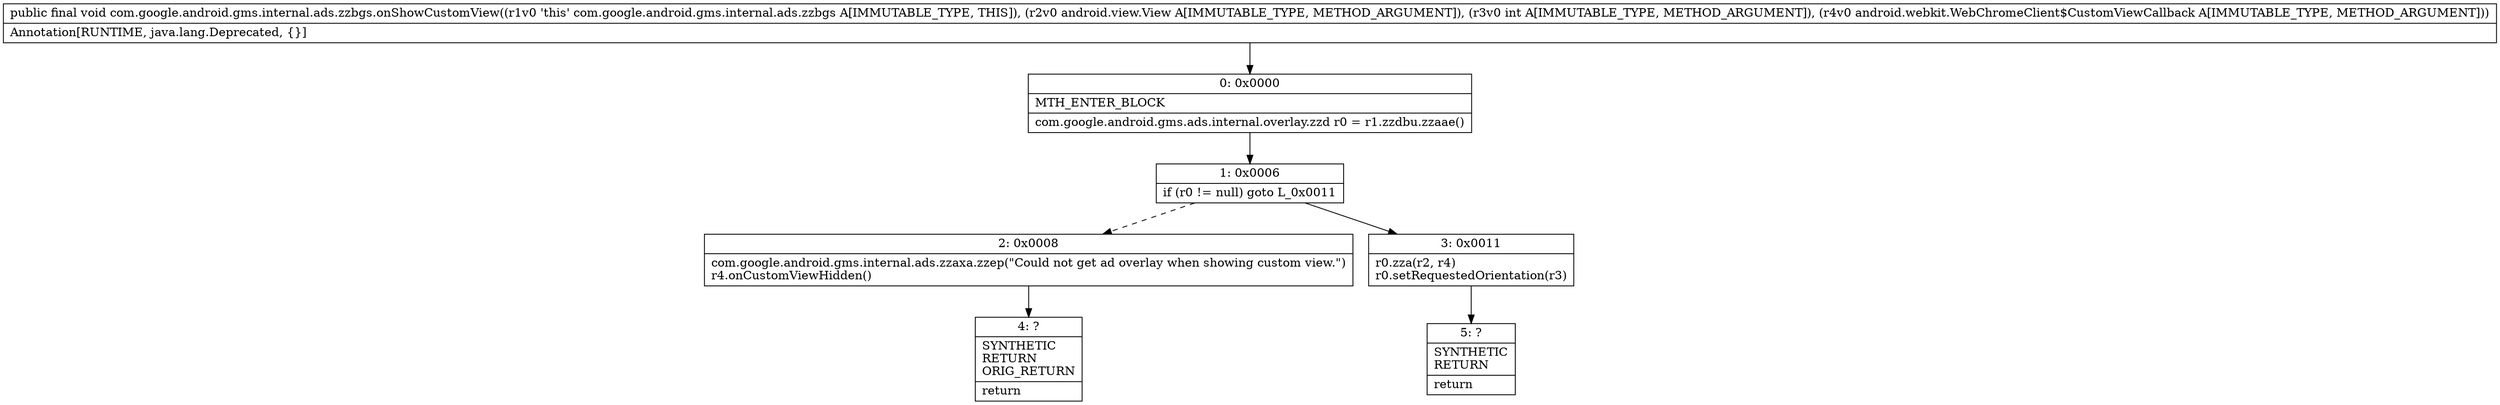 digraph "CFG forcom.google.android.gms.internal.ads.zzbgs.onShowCustomView(Landroid\/view\/View;ILandroid\/webkit\/WebChromeClient$CustomViewCallback;)V" {
Node_0 [shape=record,label="{0\:\ 0x0000|MTH_ENTER_BLOCK\l|com.google.android.gms.ads.internal.overlay.zzd r0 = r1.zzdbu.zzaae()\l}"];
Node_1 [shape=record,label="{1\:\ 0x0006|if (r0 != null) goto L_0x0011\l}"];
Node_2 [shape=record,label="{2\:\ 0x0008|com.google.android.gms.internal.ads.zzaxa.zzep(\"Could not get ad overlay when showing custom view.\")\lr4.onCustomViewHidden()\l}"];
Node_3 [shape=record,label="{3\:\ 0x0011|r0.zza(r2, r4)\lr0.setRequestedOrientation(r3)\l}"];
Node_4 [shape=record,label="{4\:\ ?|SYNTHETIC\lRETURN\lORIG_RETURN\l|return\l}"];
Node_5 [shape=record,label="{5\:\ ?|SYNTHETIC\lRETURN\l|return\l}"];
MethodNode[shape=record,label="{public final void com.google.android.gms.internal.ads.zzbgs.onShowCustomView((r1v0 'this' com.google.android.gms.internal.ads.zzbgs A[IMMUTABLE_TYPE, THIS]), (r2v0 android.view.View A[IMMUTABLE_TYPE, METHOD_ARGUMENT]), (r3v0 int A[IMMUTABLE_TYPE, METHOD_ARGUMENT]), (r4v0 android.webkit.WebChromeClient$CustomViewCallback A[IMMUTABLE_TYPE, METHOD_ARGUMENT]))  | Annotation[RUNTIME, java.lang.Deprecated, \{\}]\l}"];
MethodNode -> Node_0;
Node_0 -> Node_1;
Node_1 -> Node_2[style=dashed];
Node_1 -> Node_3;
Node_2 -> Node_4;
Node_3 -> Node_5;
}

